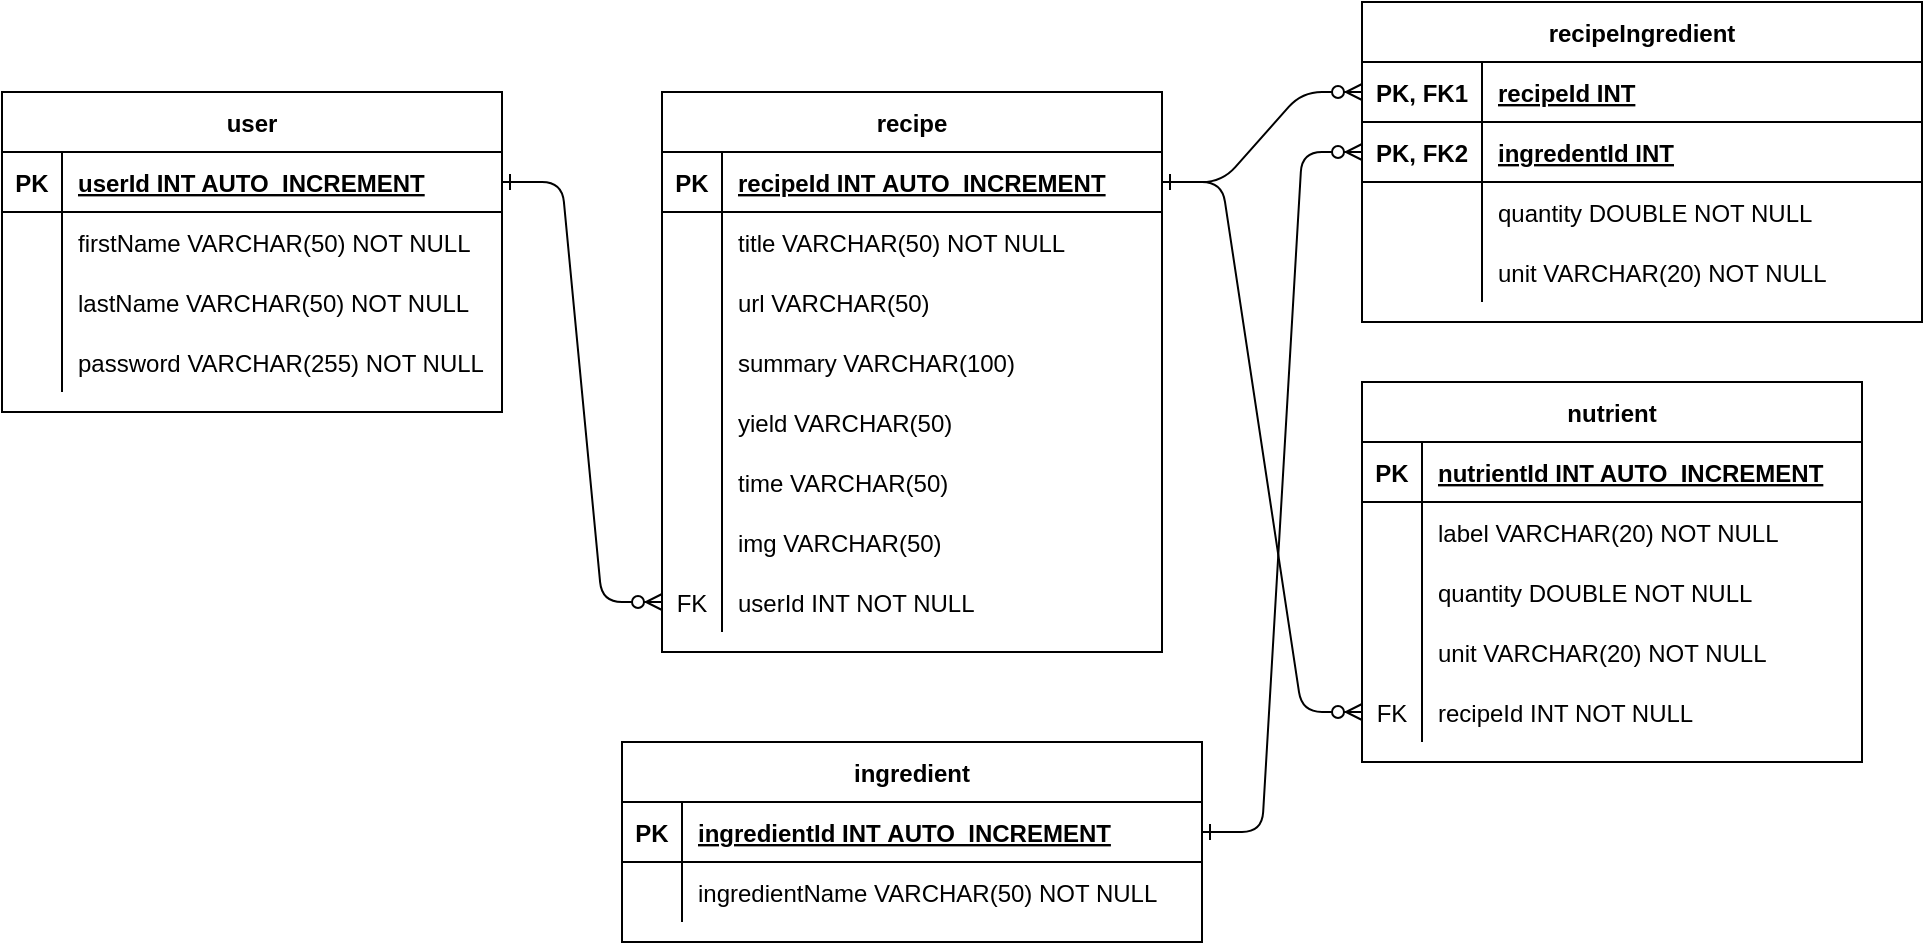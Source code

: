 <mxfile version="24.8.1">
  <diagram id="R2lEEEUBdFMjLlhIrx00" name="Page-1">
    <mxGraphModel dx="11026" dy="690" grid="1" gridSize="10" guides="1" tooltips="1" connect="1" arrows="1" fold="1" page="1" pageScale="1" pageWidth="10000" pageHeight="10000" math="0" shadow="0" extFonts="Permanent Marker^https://fonts.googleapis.com/css?family=Permanent+Marker">
      <root>
        <mxCell id="0" />
        <mxCell id="1" parent="0" />
        <mxCell id="C-vyLk0tnHw3VtMMgP7b-23" value="user" style="shape=table;startSize=30;container=1;collapsible=1;childLayout=tableLayout;fixedRows=1;rowLines=0;fontStyle=1;align=center;resizeLast=1;" parent="1" vertex="1">
          <mxGeometry x="-80" y="285" width="250" height="160" as="geometry" />
        </mxCell>
        <mxCell id="C-vyLk0tnHw3VtMMgP7b-24" value="" style="shape=partialRectangle;collapsible=0;dropTarget=0;pointerEvents=0;fillColor=none;points=[[0,0.5],[1,0.5]];portConstraint=eastwest;top=0;left=0;right=0;bottom=1;" parent="C-vyLk0tnHw3VtMMgP7b-23" vertex="1">
          <mxGeometry y="30" width="250" height="30" as="geometry" />
        </mxCell>
        <mxCell id="C-vyLk0tnHw3VtMMgP7b-25" value="PK" style="shape=partialRectangle;overflow=hidden;connectable=0;fillColor=none;top=0;left=0;bottom=0;right=0;fontStyle=1;" parent="C-vyLk0tnHw3VtMMgP7b-24" vertex="1">
          <mxGeometry width="30" height="30" as="geometry">
            <mxRectangle width="30" height="30" as="alternateBounds" />
          </mxGeometry>
        </mxCell>
        <mxCell id="C-vyLk0tnHw3VtMMgP7b-26" value="userId INT AUTO_INCREMENT" style="shape=partialRectangle;overflow=hidden;connectable=0;fillColor=none;top=0;left=0;bottom=0;right=0;align=left;spacingLeft=6;fontStyle=5;" parent="C-vyLk0tnHw3VtMMgP7b-24" vertex="1">
          <mxGeometry x="30" width="220" height="30" as="geometry">
            <mxRectangle width="220" height="30" as="alternateBounds" />
          </mxGeometry>
        </mxCell>
        <mxCell id="C-vyLk0tnHw3VtMMgP7b-27" value="" style="shape=partialRectangle;collapsible=0;dropTarget=0;pointerEvents=0;fillColor=none;points=[[0,0.5],[1,0.5]];portConstraint=eastwest;top=0;left=0;right=0;bottom=0;" parent="C-vyLk0tnHw3VtMMgP7b-23" vertex="1">
          <mxGeometry y="60" width="250" height="30" as="geometry" />
        </mxCell>
        <mxCell id="C-vyLk0tnHw3VtMMgP7b-28" value="" style="shape=partialRectangle;overflow=hidden;connectable=0;fillColor=none;top=0;left=0;bottom=0;right=0;" parent="C-vyLk0tnHw3VtMMgP7b-27" vertex="1">
          <mxGeometry width="30" height="30" as="geometry">
            <mxRectangle width="30" height="30" as="alternateBounds" />
          </mxGeometry>
        </mxCell>
        <mxCell id="C-vyLk0tnHw3VtMMgP7b-29" value="firstName VARCHAR(50) NOT NULL" style="shape=partialRectangle;overflow=hidden;connectable=0;fillColor=none;top=0;left=0;bottom=0;right=0;align=left;spacingLeft=6;" parent="C-vyLk0tnHw3VtMMgP7b-27" vertex="1">
          <mxGeometry x="30" width="220" height="30" as="geometry">
            <mxRectangle width="220" height="30" as="alternateBounds" />
          </mxGeometry>
        </mxCell>
        <mxCell id="w5xEIe-WxZRbKKzR4uDw-4" value="" style="shape=partialRectangle;collapsible=0;dropTarget=0;pointerEvents=0;fillColor=none;points=[[0,0.5],[1,0.5]];portConstraint=eastwest;top=0;left=0;right=0;bottom=0;" parent="C-vyLk0tnHw3VtMMgP7b-23" vertex="1">
          <mxGeometry y="90" width="250" height="30" as="geometry" />
        </mxCell>
        <mxCell id="w5xEIe-WxZRbKKzR4uDw-5" value="" style="shape=partialRectangle;overflow=hidden;connectable=0;fillColor=none;top=0;left=0;bottom=0;right=0;" parent="w5xEIe-WxZRbKKzR4uDw-4" vertex="1">
          <mxGeometry width="30" height="30" as="geometry">
            <mxRectangle width="30" height="30" as="alternateBounds" />
          </mxGeometry>
        </mxCell>
        <mxCell id="w5xEIe-WxZRbKKzR4uDw-6" value="lastName VARCHAR(50) NOT NULL" style="shape=partialRectangle;overflow=hidden;connectable=0;fillColor=none;top=0;left=0;bottom=0;right=0;align=left;spacingLeft=6;" parent="w5xEIe-WxZRbKKzR4uDw-4" vertex="1">
          <mxGeometry x="30" width="220" height="30" as="geometry">
            <mxRectangle width="220" height="30" as="alternateBounds" />
          </mxGeometry>
        </mxCell>
        <mxCell id="w5xEIe-WxZRbKKzR4uDw-58" value="" style="shape=partialRectangle;collapsible=0;dropTarget=0;pointerEvents=0;fillColor=none;points=[[0,0.5],[1,0.5]];portConstraint=eastwest;top=0;left=0;right=0;bottom=0;" parent="C-vyLk0tnHw3VtMMgP7b-23" vertex="1">
          <mxGeometry y="120" width="250" height="30" as="geometry" />
        </mxCell>
        <mxCell id="w5xEIe-WxZRbKKzR4uDw-59" value="" style="shape=partialRectangle;overflow=hidden;connectable=0;fillColor=none;top=0;left=0;bottom=0;right=0;" parent="w5xEIe-WxZRbKKzR4uDw-58" vertex="1">
          <mxGeometry width="30" height="30" as="geometry">
            <mxRectangle width="30" height="30" as="alternateBounds" />
          </mxGeometry>
        </mxCell>
        <mxCell id="w5xEIe-WxZRbKKzR4uDw-60" value="password VARCHAR(255) NOT NULL" style="shape=partialRectangle;overflow=hidden;connectable=0;fillColor=none;top=0;left=0;bottom=0;right=0;align=left;spacingLeft=6;" parent="w5xEIe-WxZRbKKzR4uDw-58" vertex="1">
          <mxGeometry x="30" width="220" height="30" as="geometry">
            <mxRectangle width="220" height="30" as="alternateBounds" />
          </mxGeometry>
        </mxCell>
        <mxCell id="w5xEIe-WxZRbKKzR4uDw-7" value="recipe" style="shape=table;startSize=30;container=1;collapsible=1;childLayout=tableLayout;fixedRows=1;rowLines=0;fontStyle=1;align=center;resizeLast=1;" parent="1" vertex="1">
          <mxGeometry x="250" y="285" width="250" height="280" as="geometry" />
        </mxCell>
        <mxCell id="w5xEIe-WxZRbKKzR4uDw-8" value="" style="shape=partialRectangle;collapsible=0;dropTarget=0;pointerEvents=0;fillColor=none;points=[[0,0.5],[1,0.5]];portConstraint=eastwest;top=0;left=0;right=0;bottom=1;" parent="w5xEIe-WxZRbKKzR4uDw-7" vertex="1">
          <mxGeometry y="30" width="250" height="30" as="geometry" />
        </mxCell>
        <mxCell id="w5xEIe-WxZRbKKzR4uDw-9" value="PK" style="shape=partialRectangle;overflow=hidden;connectable=0;fillColor=none;top=0;left=0;bottom=0;right=0;fontStyle=1;" parent="w5xEIe-WxZRbKKzR4uDw-8" vertex="1">
          <mxGeometry width="30" height="30" as="geometry">
            <mxRectangle width="30" height="30" as="alternateBounds" />
          </mxGeometry>
        </mxCell>
        <mxCell id="w5xEIe-WxZRbKKzR4uDw-10" value="recipeId INT AUTO_INCREMENT" style="shape=partialRectangle;overflow=hidden;connectable=0;fillColor=none;top=0;left=0;bottom=0;right=0;align=left;spacingLeft=6;fontStyle=5;" parent="w5xEIe-WxZRbKKzR4uDw-8" vertex="1">
          <mxGeometry x="30" width="220" height="30" as="geometry">
            <mxRectangle width="220" height="30" as="alternateBounds" />
          </mxGeometry>
        </mxCell>
        <mxCell id="w5xEIe-WxZRbKKzR4uDw-11" value="" style="shape=partialRectangle;collapsible=0;dropTarget=0;pointerEvents=0;fillColor=none;points=[[0,0.5],[1,0.5]];portConstraint=eastwest;top=0;left=0;right=0;bottom=0;" parent="w5xEIe-WxZRbKKzR4uDw-7" vertex="1">
          <mxGeometry y="60" width="250" height="30" as="geometry" />
        </mxCell>
        <mxCell id="w5xEIe-WxZRbKKzR4uDw-12" value="" style="shape=partialRectangle;overflow=hidden;connectable=0;fillColor=none;top=0;left=0;bottom=0;right=0;" parent="w5xEIe-WxZRbKKzR4uDw-11" vertex="1">
          <mxGeometry width="30" height="30" as="geometry">
            <mxRectangle width="30" height="30" as="alternateBounds" />
          </mxGeometry>
        </mxCell>
        <mxCell id="w5xEIe-WxZRbKKzR4uDw-13" value="title VARCHAR(50) NOT NULL" style="shape=partialRectangle;overflow=hidden;connectable=0;fillColor=none;top=0;left=0;bottom=0;right=0;align=left;spacingLeft=6;" parent="w5xEIe-WxZRbKKzR4uDw-11" vertex="1">
          <mxGeometry x="30" width="220" height="30" as="geometry">
            <mxRectangle width="220" height="30" as="alternateBounds" />
          </mxGeometry>
        </mxCell>
        <mxCell id="w5xEIe-WxZRbKKzR4uDw-20" value="" style="shape=partialRectangle;collapsible=0;dropTarget=0;pointerEvents=0;fillColor=none;points=[[0,0.5],[1,0.5]];portConstraint=eastwest;top=0;left=0;right=0;bottom=0;" parent="w5xEIe-WxZRbKKzR4uDw-7" vertex="1">
          <mxGeometry y="90" width="250" height="30" as="geometry" />
        </mxCell>
        <mxCell id="w5xEIe-WxZRbKKzR4uDw-21" value="" style="shape=partialRectangle;overflow=hidden;connectable=0;fillColor=none;top=0;left=0;bottom=0;right=0;" parent="w5xEIe-WxZRbKKzR4uDw-20" vertex="1">
          <mxGeometry width="30" height="30" as="geometry">
            <mxRectangle width="30" height="30" as="alternateBounds" />
          </mxGeometry>
        </mxCell>
        <mxCell id="w5xEIe-WxZRbKKzR4uDw-22" value="url VARCHAR(50)" style="shape=partialRectangle;overflow=hidden;connectable=0;fillColor=none;top=0;left=0;bottom=0;right=0;align=left;spacingLeft=6;" parent="w5xEIe-WxZRbKKzR4uDw-20" vertex="1">
          <mxGeometry x="30" width="220" height="30" as="geometry">
            <mxRectangle width="220" height="30" as="alternateBounds" />
          </mxGeometry>
        </mxCell>
        <mxCell id="w5xEIe-WxZRbKKzR4uDw-23" value="" style="shape=partialRectangle;collapsible=0;dropTarget=0;pointerEvents=0;fillColor=none;points=[[0,0.5],[1,0.5]];portConstraint=eastwest;top=0;left=0;right=0;bottom=0;" parent="w5xEIe-WxZRbKKzR4uDw-7" vertex="1">
          <mxGeometry y="120" width="250" height="30" as="geometry" />
        </mxCell>
        <mxCell id="w5xEIe-WxZRbKKzR4uDw-24" value="" style="shape=partialRectangle;overflow=hidden;connectable=0;fillColor=none;top=0;left=0;bottom=0;right=0;" parent="w5xEIe-WxZRbKKzR4uDw-23" vertex="1">
          <mxGeometry width="30" height="30" as="geometry">
            <mxRectangle width="30" height="30" as="alternateBounds" />
          </mxGeometry>
        </mxCell>
        <mxCell id="w5xEIe-WxZRbKKzR4uDw-25" value="summary VARCHAR(100)" style="shape=partialRectangle;overflow=hidden;connectable=0;fillColor=none;top=0;left=0;bottom=0;right=0;align=left;spacingLeft=6;" parent="w5xEIe-WxZRbKKzR4uDw-23" vertex="1">
          <mxGeometry x="30" width="220" height="30" as="geometry">
            <mxRectangle width="220" height="30" as="alternateBounds" />
          </mxGeometry>
        </mxCell>
        <mxCell id="w5xEIe-WxZRbKKzR4uDw-26" value="" style="shape=partialRectangle;collapsible=0;dropTarget=0;pointerEvents=0;fillColor=none;points=[[0,0.5],[1,0.5]];portConstraint=eastwest;top=0;left=0;right=0;bottom=0;" parent="w5xEIe-WxZRbKKzR4uDw-7" vertex="1">
          <mxGeometry y="150" width="250" height="30" as="geometry" />
        </mxCell>
        <mxCell id="w5xEIe-WxZRbKKzR4uDw-27" value="" style="shape=partialRectangle;overflow=hidden;connectable=0;fillColor=none;top=0;left=0;bottom=0;right=0;" parent="w5xEIe-WxZRbKKzR4uDw-26" vertex="1">
          <mxGeometry width="30" height="30" as="geometry">
            <mxRectangle width="30" height="30" as="alternateBounds" />
          </mxGeometry>
        </mxCell>
        <mxCell id="w5xEIe-WxZRbKKzR4uDw-28" value="yield VARCHAR(50)" style="shape=partialRectangle;overflow=hidden;connectable=0;fillColor=none;top=0;left=0;bottom=0;right=0;align=left;spacingLeft=6;" parent="w5xEIe-WxZRbKKzR4uDw-26" vertex="1">
          <mxGeometry x="30" width="220" height="30" as="geometry">
            <mxRectangle width="220" height="30" as="alternateBounds" />
          </mxGeometry>
        </mxCell>
        <mxCell id="w5xEIe-WxZRbKKzR4uDw-29" value="" style="shape=partialRectangle;collapsible=0;dropTarget=0;pointerEvents=0;fillColor=none;points=[[0,0.5],[1,0.5]];portConstraint=eastwest;top=0;left=0;right=0;bottom=0;" parent="w5xEIe-WxZRbKKzR4uDw-7" vertex="1">
          <mxGeometry y="180" width="250" height="30" as="geometry" />
        </mxCell>
        <mxCell id="w5xEIe-WxZRbKKzR4uDw-30" value="" style="shape=partialRectangle;overflow=hidden;connectable=0;fillColor=none;top=0;left=0;bottom=0;right=0;" parent="w5xEIe-WxZRbKKzR4uDw-29" vertex="1">
          <mxGeometry width="30" height="30" as="geometry">
            <mxRectangle width="30" height="30" as="alternateBounds" />
          </mxGeometry>
        </mxCell>
        <mxCell id="w5xEIe-WxZRbKKzR4uDw-31" value="time VARCHAR(50)" style="shape=partialRectangle;overflow=hidden;connectable=0;fillColor=none;top=0;left=0;bottom=0;right=0;align=left;spacingLeft=6;" parent="w5xEIe-WxZRbKKzR4uDw-29" vertex="1">
          <mxGeometry x="30" width="220" height="30" as="geometry">
            <mxRectangle width="220" height="30" as="alternateBounds" />
          </mxGeometry>
        </mxCell>
        <mxCell id="w5xEIe-WxZRbKKzR4uDw-32" value="" style="shape=partialRectangle;collapsible=0;dropTarget=0;pointerEvents=0;fillColor=none;points=[[0,0.5],[1,0.5]];portConstraint=eastwest;top=0;left=0;right=0;bottom=0;" parent="w5xEIe-WxZRbKKzR4uDw-7" vertex="1">
          <mxGeometry y="210" width="250" height="30" as="geometry" />
        </mxCell>
        <mxCell id="w5xEIe-WxZRbKKzR4uDw-33" value="" style="shape=partialRectangle;overflow=hidden;connectable=0;fillColor=none;top=0;left=0;bottom=0;right=0;" parent="w5xEIe-WxZRbKKzR4uDw-32" vertex="1">
          <mxGeometry width="30" height="30" as="geometry">
            <mxRectangle width="30" height="30" as="alternateBounds" />
          </mxGeometry>
        </mxCell>
        <mxCell id="w5xEIe-WxZRbKKzR4uDw-34" value="img VARCHAR(50)" style="shape=partialRectangle;overflow=hidden;connectable=0;fillColor=none;top=0;left=0;bottom=0;right=0;align=left;spacingLeft=6;" parent="w5xEIe-WxZRbKKzR4uDw-32" vertex="1">
          <mxGeometry x="30" width="220" height="30" as="geometry">
            <mxRectangle width="220" height="30" as="alternateBounds" />
          </mxGeometry>
        </mxCell>
        <mxCell id="w5xEIe-WxZRbKKzR4uDw-84" value="" style="shape=partialRectangle;collapsible=0;dropTarget=0;pointerEvents=0;fillColor=none;points=[[0,0.5],[1,0.5]];portConstraint=eastwest;top=0;left=0;right=0;bottom=0;" parent="w5xEIe-WxZRbKKzR4uDw-7" vertex="1">
          <mxGeometry y="240" width="250" height="30" as="geometry" />
        </mxCell>
        <mxCell id="w5xEIe-WxZRbKKzR4uDw-85" value="FK" style="shape=partialRectangle;overflow=hidden;connectable=0;fillColor=none;top=0;left=0;bottom=0;right=0;" parent="w5xEIe-WxZRbKKzR4uDw-84" vertex="1">
          <mxGeometry width="30" height="30" as="geometry">
            <mxRectangle width="30" height="30" as="alternateBounds" />
          </mxGeometry>
        </mxCell>
        <mxCell id="w5xEIe-WxZRbKKzR4uDw-86" value="userId INT NOT NULL" style="shape=partialRectangle;overflow=hidden;connectable=0;fillColor=none;top=0;left=0;bottom=0;right=0;align=left;spacingLeft=6;" parent="w5xEIe-WxZRbKKzR4uDw-84" vertex="1">
          <mxGeometry x="30" width="220" height="30" as="geometry">
            <mxRectangle width="220" height="30" as="alternateBounds" />
          </mxGeometry>
        </mxCell>
        <mxCell id="w5xEIe-WxZRbKKzR4uDw-38" value="ingredient" style="shape=table;startSize=30;container=1;collapsible=1;childLayout=tableLayout;fixedRows=1;rowLines=0;fontStyle=1;align=center;resizeLast=1;" parent="1" vertex="1">
          <mxGeometry x="230" y="610" width="290" height="100" as="geometry" />
        </mxCell>
        <mxCell id="w5xEIe-WxZRbKKzR4uDw-39" value="" style="shape=partialRectangle;collapsible=0;dropTarget=0;pointerEvents=0;fillColor=none;points=[[0,0.5],[1,0.5]];portConstraint=eastwest;top=0;left=0;right=0;bottom=1;" parent="w5xEIe-WxZRbKKzR4uDw-38" vertex="1">
          <mxGeometry y="30" width="290" height="30" as="geometry" />
        </mxCell>
        <mxCell id="w5xEIe-WxZRbKKzR4uDw-40" value="PK" style="shape=partialRectangle;overflow=hidden;connectable=0;fillColor=none;top=0;left=0;bottom=0;right=0;fontStyle=1;" parent="w5xEIe-WxZRbKKzR4uDw-39" vertex="1">
          <mxGeometry width="30" height="30" as="geometry">
            <mxRectangle width="30" height="30" as="alternateBounds" />
          </mxGeometry>
        </mxCell>
        <mxCell id="w5xEIe-WxZRbKKzR4uDw-41" value="ingredientId INT AUTO_INCREMENT" style="shape=partialRectangle;overflow=hidden;connectable=0;fillColor=none;top=0;left=0;bottom=0;right=0;align=left;spacingLeft=6;fontStyle=5;" parent="w5xEIe-WxZRbKKzR4uDw-39" vertex="1">
          <mxGeometry x="30" width="260" height="30" as="geometry">
            <mxRectangle width="260" height="30" as="alternateBounds" />
          </mxGeometry>
        </mxCell>
        <mxCell id="w5xEIe-WxZRbKKzR4uDw-42" value="" style="shape=partialRectangle;collapsible=0;dropTarget=0;pointerEvents=0;fillColor=none;points=[[0,0.5],[1,0.5]];portConstraint=eastwest;top=0;left=0;right=0;bottom=0;" parent="w5xEIe-WxZRbKKzR4uDw-38" vertex="1">
          <mxGeometry y="60" width="290" height="30" as="geometry" />
        </mxCell>
        <mxCell id="w5xEIe-WxZRbKKzR4uDw-43" value="" style="shape=partialRectangle;overflow=hidden;connectable=0;fillColor=none;top=0;left=0;bottom=0;right=0;" parent="w5xEIe-WxZRbKKzR4uDw-42" vertex="1">
          <mxGeometry width="30" height="30" as="geometry">
            <mxRectangle width="30" height="30" as="alternateBounds" />
          </mxGeometry>
        </mxCell>
        <mxCell id="w5xEIe-WxZRbKKzR4uDw-44" value="ingredientName VARCHAR(50) NOT NULL" style="shape=partialRectangle;overflow=hidden;connectable=0;fillColor=none;top=0;left=0;bottom=0;right=0;align=left;spacingLeft=6;" parent="w5xEIe-WxZRbKKzR4uDw-42" vertex="1">
          <mxGeometry x="30" width="260" height="30" as="geometry">
            <mxRectangle width="260" height="30" as="alternateBounds" />
          </mxGeometry>
        </mxCell>
        <mxCell id="w5xEIe-WxZRbKKzR4uDw-81" value="" style="edgeStyle=entityRelationEdgeStyle;endArrow=ERzeroToMany;startArrow=ERone;endFill=1;startFill=0;exitX=1;exitY=0.5;exitDx=0;exitDy=0;entryX=0;entryY=0.5;entryDx=0;entryDy=0;" parent="1" source="w5xEIe-WxZRbKKzR4uDw-39" target="i8U8vHHOE1dTdI2bRRxX-14" edge="1">
          <mxGeometry width="100" height="100" relative="1" as="geometry">
            <mxPoint x="830" y="110" as="sourcePoint" />
            <mxPoint x="580" y="315" as="targetPoint" />
          </mxGeometry>
        </mxCell>
        <mxCell id="w5xEIe-WxZRbKKzR4uDw-82" value="" style="edgeStyle=entityRelationEdgeStyle;endArrow=ERzeroToMany;startArrow=ERone;endFill=1;startFill=0;exitX=1;exitY=0.5;exitDx=0;exitDy=0;entryX=0;entryY=0.5;entryDx=0;entryDy=0;" parent="1" source="w5xEIe-WxZRbKKzR4uDw-8" target="i8U8vHHOE1dTdI2bRRxX-2" edge="1">
          <mxGeometry width="100" height="100" relative="1" as="geometry">
            <mxPoint x="850" y="190" as="sourcePoint" />
            <mxPoint x="580.0" y="285" as="targetPoint" />
          </mxGeometry>
        </mxCell>
        <mxCell id="w5xEIe-WxZRbKKzR4uDw-89" value="" style="edgeStyle=entityRelationEdgeStyle;endArrow=ERzeroToMany;startArrow=ERone;endFill=1;startFill=0;exitX=1;exitY=0.5;exitDx=0;exitDy=0;entryX=0;entryY=0.5;entryDx=0;entryDy=0;" parent="1" source="C-vyLk0tnHw3VtMMgP7b-24" target="w5xEIe-WxZRbKKzR4uDw-84" edge="1">
          <mxGeometry width="100" height="100" relative="1" as="geometry">
            <mxPoint x="250" y="145" as="sourcePoint" />
            <mxPoint x="330" y="175" as="targetPoint" />
          </mxGeometry>
        </mxCell>
        <mxCell id="i8U8vHHOE1dTdI2bRRxX-1" value="recipeIngredient" style="shape=table;startSize=30;container=1;collapsible=1;childLayout=tableLayout;fixedRows=1;rowLines=0;fontStyle=1;align=center;resizeLast=1;" parent="1" vertex="1">
          <mxGeometry x="600" y="240" width="280" height="160" as="geometry" />
        </mxCell>
        <mxCell id="i8U8vHHOE1dTdI2bRRxX-2" value="" style="shape=partialRectangle;collapsible=0;dropTarget=0;pointerEvents=0;fillColor=none;points=[[0,0.5],[1,0.5]];portConstraint=eastwest;top=0;left=0;right=0;bottom=1;" parent="i8U8vHHOE1dTdI2bRRxX-1" vertex="1">
          <mxGeometry y="30" width="280" height="30" as="geometry" />
        </mxCell>
        <mxCell id="i8U8vHHOE1dTdI2bRRxX-3" value="PK, FK1" style="shape=partialRectangle;overflow=hidden;connectable=0;fillColor=none;top=0;left=0;bottom=0;right=0;fontStyle=1;" parent="i8U8vHHOE1dTdI2bRRxX-2" vertex="1">
          <mxGeometry width="60" height="30" as="geometry">
            <mxRectangle width="60" height="30" as="alternateBounds" />
          </mxGeometry>
        </mxCell>
        <mxCell id="i8U8vHHOE1dTdI2bRRxX-4" value="recipeId INT" style="shape=partialRectangle;overflow=hidden;connectable=0;fillColor=none;top=0;left=0;bottom=0;right=0;align=left;spacingLeft=6;fontStyle=5;" parent="i8U8vHHOE1dTdI2bRRxX-2" vertex="1">
          <mxGeometry x="60" width="220" height="30" as="geometry">
            <mxRectangle width="220" height="30" as="alternateBounds" />
          </mxGeometry>
        </mxCell>
        <mxCell id="i8U8vHHOE1dTdI2bRRxX-14" value="" style="shape=partialRectangle;collapsible=0;dropTarget=0;pointerEvents=0;fillColor=none;points=[[0,0.5],[1,0.5]];portConstraint=eastwest;top=0;left=0;right=0;bottom=1;" parent="i8U8vHHOE1dTdI2bRRxX-1" vertex="1">
          <mxGeometry y="60" width="280" height="30" as="geometry" />
        </mxCell>
        <mxCell id="i8U8vHHOE1dTdI2bRRxX-15" value="PK, FK2" style="shape=partialRectangle;overflow=hidden;connectable=0;fillColor=none;top=0;left=0;bottom=0;right=0;fontStyle=1;" parent="i8U8vHHOE1dTdI2bRRxX-14" vertex="1">
          <mxGeometry width="60" height="30" as="geometry">
            <mxRectangle width="60" height="30" as="alternateBounds" />
          </mxGeometry>
        </mxCell>
        <mxCell id="i8U8vHHOE1dTdI2bRRxX-16" value="ingredentId INT" style="shape=partialRectangle;overflow=hidden;connectable=0;fillColor=none;top=0;left=0;bottom=0;right=0;align=left;spacingLeft=6;fontStyle=5;" parent="i8U8vHHOE1dTdI2bRRxX-14" vertex="1">
          <mxGeometry x="60" width="220" height="30" as="geometry">
            <mxRectangle width="220" height="30" as="alternateBounds" />
          </mxGeometry>
        </mxCell>
        <mxCell id="i8U8vHHOE1dTdI2bRRxX-5" value="" style="shape=partialRectangle;collapsible=0;dropTarget=0;pointerEvents=0;fillColor=none;points=[[0,0.5],[1,0.5]];portConstraint=eastwest;top=0;left=0;right=0;bottom=0;" parent="i8U8vHHOE1dTdI2bRRxX-1" vertex="1">
          <mxGeometry y="90" width="280" height="30" as="geometry" />
        </mxCell>
        <mxCell id="i8U8vHHOE1dTdI2bRRxX-6" value="" style="shape=partialRectangle;overflow=hidden;connectable=0;fillColor=none;top=0;left=0;bottom=0;right=0;" parent="i8U8vHHOE1dTdI2bRRxX-5" vertex="1">
          <mxGeometry width="60" height="30" as="geometry">
            <mxRectangle width="60" height="30" as="alternateBounds" />
          </mxGeometry>
        </mxCell>
        <mxCell id="i8U8vHHOE1dTdI2bRRxX-7" value="quantity DOUBLE NOT NULL" style="shape=partialRectangle;overflow=hidden;connectable=0;fillColor=none;top=0;left=0;bottom=0;right=0;align=left;spacingLeft=6;" parent="i8U8vHHOE1dTdI2bRRxX-5" vertex="1">
          <mxGeometry x="60" width="220" height="30" as="geometry">
            <mxRectangle width="220" height="30" as="alternateBounds" />
          </mxGeometry>
        </mxCell>
        <mxCell id="i8U8vHHOE1dTdI2bRRxX-17" value="" style="shape=partialRectangle;collapsible=0;dropTarget=0;pointerEvents=0;fillColor=none;points=[[0,0.5],[1,0.5]];portConstraint=eastwest;top=0;left=0;right=0;bottom=0;" parent="i8U8vHHOE1dTdI2bRRxX-1" vertex="1">
          <mxGeometry y="120" width="280" height="30" as="geometry" />
        </mxCell>
        <mxCell id="i8U8vHHOE1dTdI2bRRxX-18" value="" style="shape=partialRectangle;overflow=hidden;connectable=0;fillColor=none;top=0;left=0;bottom=0;right=0;" parent="i8U8vHHOE1dTdI2bRRxX-17" vertex="1">
          <mxGeometry width="60" height="30" as="geometry">
            <mxRectangle width="60" height="30" as="alternateBounds" />
          </mxGeometry>
        </mxCell>
        <mxCell id="i8U8vHHOE1dTdI2bRRxX-19" value="unit VARCHAR(20) NOT NULL" style="shape=partialRectangle;overflow=hidden;connectable=0;fillColor=none;top=0;left=0;bottom=0;right=0;align=left;spacingLeft=6;" parent="i8U8vHHOE1dTdI2bRRxX-17" vertex="1">
          <mxGeometry x="60" width="220" height="30" as="geometry">
            <mxRectangle width="220" height="30" as="alternateBounds" />
          </mxGeometry>
        </mxCell>
        <mxCell id="i8U8vHHOE1dTdI2bRRxX-20" value="nutrient" style="shape=table;startSize=30;container=1;collapsible=1;childLayout=tableLayout;fixedRows=1;rowLines=0;fontStyle=1;align=center;resizeLast=1;" parent="1" vertex="1">
          <mxGeometry x="600" y="430" width="250" height="190" as="geometry" />
        </mxCell>
        <mxCell id="i8U8vHHOE1dTdI2bRRxX-21" value="" style="shape=partialRectangle;collapsible=0;dropTarget=0;pointerEvents=0;fillColor=none;points=[[0,0.5],[1,0.5]];portConstraint=eastwest;top=0;left=0;right=0;bottom=1;" parent="i8U8vHHOE1dTdI2bRRxX-20" vertex="1">
          <mxGeometry y="30" width="250" height="30" as="geometry" />
        </mxCell>
        <mxCell id="i8U8vHHOE1dTdI2bRRxX-22" value="PK" style="shape=partialRectangle;overflow=hidden;connectable=0;fillColor=none;top=0;left=0;bottom=0;right=0;fontStyle=1;" parent="i8U8vHHOE1dTdI2bRRxX-21" vertex="1">
          <mxGeometry width="30" height="30" as="geometry">
            <mxRectangle width="30" height="30" as="alternateBounds" />
          </mxGeometry>
        </mxCell>
        <mxCell id="i8U8vHHOE1dTdI2bRRxX-23" value="nutrientId INT AUTO_INCREMENT" style="shape=partialRectangle;overflow=hidden;connectable=0;fillColor=none;top=0;left=0;bottom=0;right=0;align=left;spacingLeft=6;fontStyle=5;" parent="i8U8vHHOE1dTdI2bRRxX-21" vertex="1">
          <mxGeometry x="30" width="220" height="30" as="geometry">
            <mxRectangle width="220" height="30" as="alternateBounds" />
          </mxGeometry>
        </mxCell>
        <mxCell id="i8U8vHHOE1dTdI2bRRxX-24" value="" style="shape=partialRectangle;collapsible=0;dropTarget=0;pointerEvents=0;fillColor=none;points=[[0,0.5],[1,0.5]];portConstraint=eastwest;top=0;left=0;right=0;bottom=0;" parent="i8U8vHHOE1dTdI2bRRxX-20" vertex="1">
          <mxGeometry y="60" width="250" height="30" as="geometry" />
        </mxCell>
        <mxCell id="i8U8vHHOE1dTdI2bRRxX-25" value="" style="shape=partialRectangle;overflow=hidden;connectable=0;fillColor=none;top=0;left=0;bottom=0;right=0;" parent="i8U8vHHOE1dTdI2bRRxX-24" vertex="1">
          <mxGeometry width="30" height="30" as="geometry">
            <mxRectangle width="30" height="30" as="alternateBounds" />
          </mxGeometry>
        </mxCell>
        <mxCell id="i8U8vHHOE1dTdI2bRRxX-26" value="label VARCHAR(20) NOT NULL" style="shape=partialRectangle;overflow=hidden;connectable=0;fillColor=none;top=0;left=0;bottom=0;right=0;align=left;spacingLeft=6;" parent="i8U8vHHOE1dTdI2bRRxX-24" vertex="1">
          <mxGeometry x="30" width="220" height="30" as="geometry">
            <mxRectangle width="220" height="30" as="alternateBounds" />
          </mxGeometry>
        </mxCell>
        <mxCell id="i8U8vHHOE1dTdI2bRRxX-27" value="" style="shape=partialRectangle;collapsible=0;dropTarget=0;pointerEvents=0;fillColor=none;points=[[0,0.5],[1,0.5]];portConstraint=eastwest;top=0;left=0;right=0;bottom=0;" parent="i8U8vHHOE1dTdI2bRRxX-20" vertex="1">
          <mxGeometry y="90" width="250" height="30" as="geometry" />
        </mxCell>
        <mxCell id="i8U8vHHOE1dTdI2bRRxX-28" value="" style="shape=partialRectangle;overflow=hidden;connectable=0;fillColor=none;top=0;left=0;bottom=0;right=0;" parent="i8U8vHHOE1dTdI2bRRxX-27" vertex="1">
          <mxGeometry width="30" height="30" as="geometry">
            <mxRectangle width="30" height="30" as="alternateBounds" />
          </mxGeometry>
        </mxCell>
        <mxCell id="i8U8vHHOE1dTdI2bRRxX-29" value="quantity DOUBLE NOT NULL" style="shape=partialRectangle;overflow=hidden;connectable=0;fillColor=none;top=0;left=0;bottom=0;right=0;align=left;spacingLeft=6;" parent="i8U8vHHOE1dTdI2bRRxX-27" vertex="1">
          <mxGeometry x="30" width="220" height="30" as="geometry">
            <mxRectangle width="220" height="30" as="alternateBounds" />
          </mxGeometry>
        </mxCell>
        <mxCell id="i8U8vHHOE1dTdI2bRRxX-30" value="" style="shape=partialRectangle;collapsible=0;dropTarget=0;pointerEvents=0;fillColor=none;points=[[0,0.5],[1,0.5]];portConstraint=eastwest;top=0;left=0;right=0;bottom=0;" parent="i8U8vHHOE1dTdI2bRRxX-20" vertex="1">
          <mxGeometry y="120" width="250" height="30" as="geometry" />
        </mxCell>
        <mxCell id="i8U8vHHOE1dTdI2bRRxX-31" value="" style="shape=partialRectangle;overflow=hidden;connectable=0;fillColor=none;top=0;left=0;bottom=0;right=0;" parent="i8U8vHHOE1dTdI2bRRxX-30" vertex="1">
          <mxGeometry width="30" height="30" as="geometry">
            <mxRectangle width="30" height="30" as="alternateBounds" />
          </mxGeometry>
        </mxCell>
        <mxCell id="i8U8vHHOE1dTdI2bRRxX-32" value="unit VARCHAR(20) NOT NULL" style="shape=partialRectangle;overflow=hidden;connectable=0;fillColor=none;top=0;left=0;bottom=0;right=0;align=left;spacingLeft=6;" parent="i8U8vHHOE1dTdI2bRRxX-30" vertex="1">
          <mxGeometry x="30" width="220" height="30" as="geometry">
            <mxRectangle width="220" height="30" as="alternateBounds" />
          </mxGeometry>
        </mxCell>
        <mxCell id="i8U8vHHOE1dTdI2bRRxX-37" value="" style="shape=partialRectangle;collapsible=0;dropTarget=0;pointerEvents=0;fillColor=none;points=[[0,0.5],[1,0.5]];portConstraint=eastwest;top=0;left=0;right=0;bottom=0;" parent="i8U8vHHOE1dTdI2bRRxX-20" vertex="1">
          <mxGeometry y="150" width="250" height="30" as="geometry" />
        </mxCell>
        <mxCell id="i8U8vHHOE1dTdI2bRRxX-38" value="FK" style="shape=partialRectangle;overflow=hidden;connectable=0;fillColor=none;top=0;left=0;bottom=0;right=0;" parent="i8U8vHHOE1dTdI2bRRxX-37" vertex="1">
          <mxGeometry width="30" height="30" as="geometry">
            <mxRectangle width="30" height="30" as="alternateBounds" />
          </mxGeometry>
        </mxCell>
        <mxCell id="i8U8vHHOE1dTdI2bRRxX-39" value="recipeId INT NOT NULL" style="shape=partialRectangle;overflow=hidden;connectable=0;fillColor=none;top=0;left=0;bottom=0;right=0;align=left;spacingLeft=6;" parent="i8U8vHHOE1dTdI2bRRxX-37" vertex="1">
          <mxGeometry x="30" width="220" height="30" as="geometry">
            <mxRectangle width="220" height="30" as="alternateBounds" />
          </mxGeometry>
        </mxCell>
        <mxCell id="i8U8vHHOE1dTdI2bRRxX-40" value="" style="edgeStyle=entityRelationEdgeStyle;endArrow=ERzeroToMany;startArrow=ERone;endFill=1;startFill=0;exitX=1;exitY=0.5;exitDx=0;exitDy=0;entryX=0;entryY=0.5;entryDx=0;entryDy=0;" parent="1" source="w5xEIe-WxZRbKKzR4uDw-8" target="i8U8vHHOE1dTdI2bRRxX-37" edge="1">
          <mxGeometry width="100" height="100" relative="1" as="geometry">
            <mxPoint x="400" y="215" as="sourcePoint" />
            <mxPoint x="500" y="170" as="targetPoint" />
          </mxGeometry>
        </mxCell>
      </root>
    </mxGraphModel>
  </diagram>
</mxfile>
